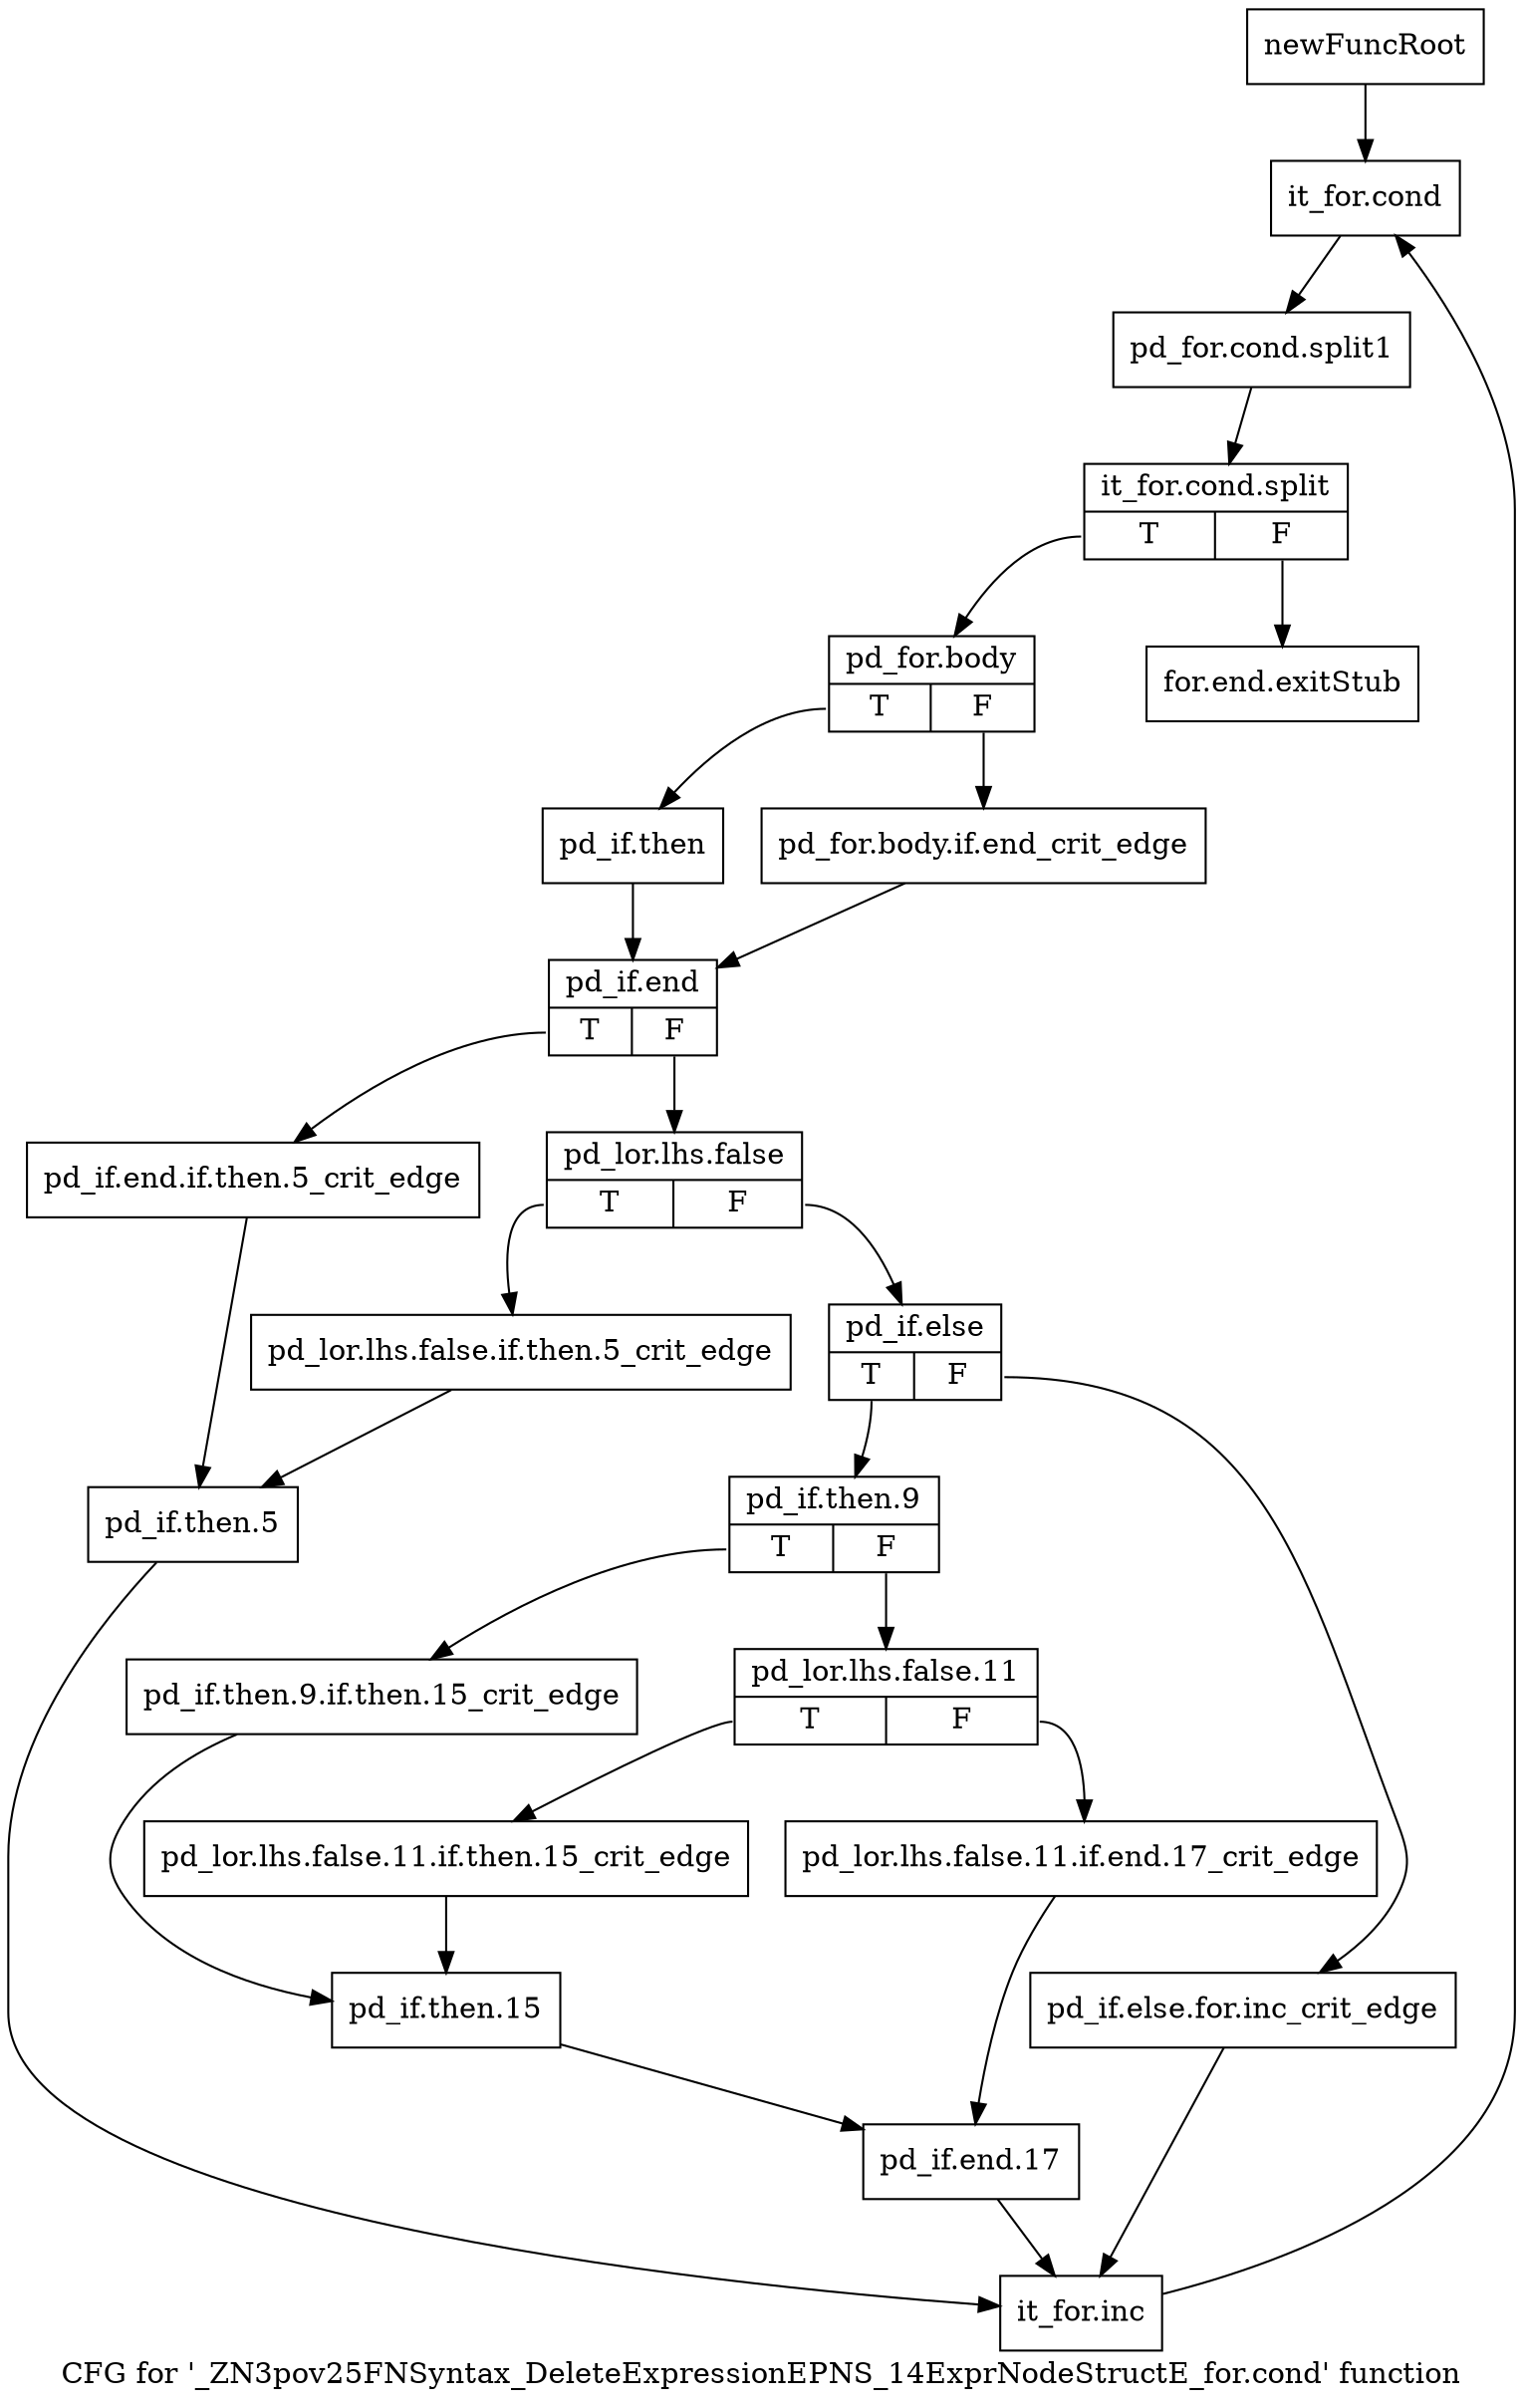 digraph "CFG for '_ZN3pov25FNSyntax_DeleteExpressionEPNS_14ExprNodeStructE_for.cond' function" {
	label="CFG for '_ZN3pov25FNSyntax_DeleteExpressionEPNS_14ExprNodeStructE_for.cond' function";

	Node0x24533d0 [shape=record,label="{newFuncRoot}"];
	Node0x24533d0 -> Node0x24538c0;
	Node0x2453870 [shape=record,label="{for.end.exitStub}"];
	Node0x24538c0 [shape=record,label="{it_for.cond}"];
	Node0x24538c0 -> Node0x3798690;
	Node0x3798690 [shape=record,label="{pd_for.cond.split1}"];
	Node0x3798690 -> Node0x36ee8c0;
	Node0x36ee8c0 [shape=record,label="{it_for.cond.split|{<s0>T|<s1>F}}"];
	Node0x36ee8c0:s0 -> Node0x2453910;
	Node0x36ee8c0:s1 -> Node0x2453870;
	Node0x2453910 [shape=record,label="{pd_for.body|{<s0>T|<s1>F}}"];
	Node0x2453910:s0 -> Node0x24539b0;
	Node0x2453910:s1 -> Node0x2453960;
	Node0x2453960 [shape=record,label="{pd_for.body.if.end_crit_edge}"];
	Node0x2453960 -> Node0x2453a00;
	Node0x24539b0 [shape=record,label="{pd_if.then}"];
	Node0x24539b0 -> Node0x2453a00;
	Node0x2453a00 [shape=record,label="{pd_if.end|{<s0>T|<s1>F}}"];
	Node0x2453a00:s0 -> Node0x2453dc0;
	Node0x2453a00:s1 -> Node0x2453a50;
	Node0x2453a50 [shape=record,label="{pd_lor.lhs.false|{<s0>T|<s1>F}}"];
	Node0x2453a50:s0 -> Node0x2453d70;
	Node0x2453a50:s1 -> Node0x2453aa0;
	Node0x2453aa0 [shape=record,label="{pd_if.else|{<s0>T|<s1>F}}"];
	Node0x2453aa0:s0 -> Node0x2453b40;
	Node0x2453aa0:s1 -> Node0x2453af0;
	Node0x2453af0 [shape=record,label="{pd_if.else.for.inc_crit_edge}"];
	Node0x2453af0 -> Node0x2453e60;
	Node0x2453b40 [shape=record,label="{pd_if.then.9|{<s0>T|<s1>F}}"];
	Node0x2453b40:s0 -> Node0x2453c80;
	Node0x2453b40:s1 -> Node0x2453b90;
	Node0x2453b90 [shape=record,label="{pd_lor.lhs.false.11|{<s0>T|<s1>F}}"];
	Node0x2453b90:s0 -> Node0x2453c30;
	Node0x2453b90:s1 -> Node0x2453be0;
	Node0x2453be0 [shape=record,label="{pd_lor.lhs.false.11.if.end.17_crit_edge}"];
	Node0x2453be0 -> Node0x2453d20;
	Node0x2453c30 [shape=record,label="{pd_lor.lhs.false.11.if.then.15_crit_edge}"];
	Node0x2453c30 -> Node0x2453cd0;
	Node0x2453c80 [shape=record,label="{pd_if.then.9.if.then.15_crit_edge}"];
	Node0x2453c80 -> Node0x2453cd0;
	Node0x2453cd0 [shape=record,label="{pd_if.then.15}"];
	Node0x2453cd0 -> Node0x2453d20;
	Node0x2453d20 [shape=record,label="{pd_if.end.17}"];
	Node0x2453d20 -> Node0x2453e60;
	Node0x2453d70 [shape=record,label="{pd_lor.lhs.false.if.then.5_crit_edge}"];
	Node0x2453d70 -> Node0x2453e10;
	Node0x2453dc0 [shape=record,label="{pd_if.end.if.then.5_crit_edge}"];
	Node0x2453dc0 -> Node0x2453e10;
	Node0x2453e10 [shape=record,label="{pd_if.then.5}"];
	Node0x2453e10 -> Node0x2453e60;
	Node0x2453e60 [shape=record,label="{it_for.inc}"];
	Node0x2453e60 -> Node0x24538c0;
}
